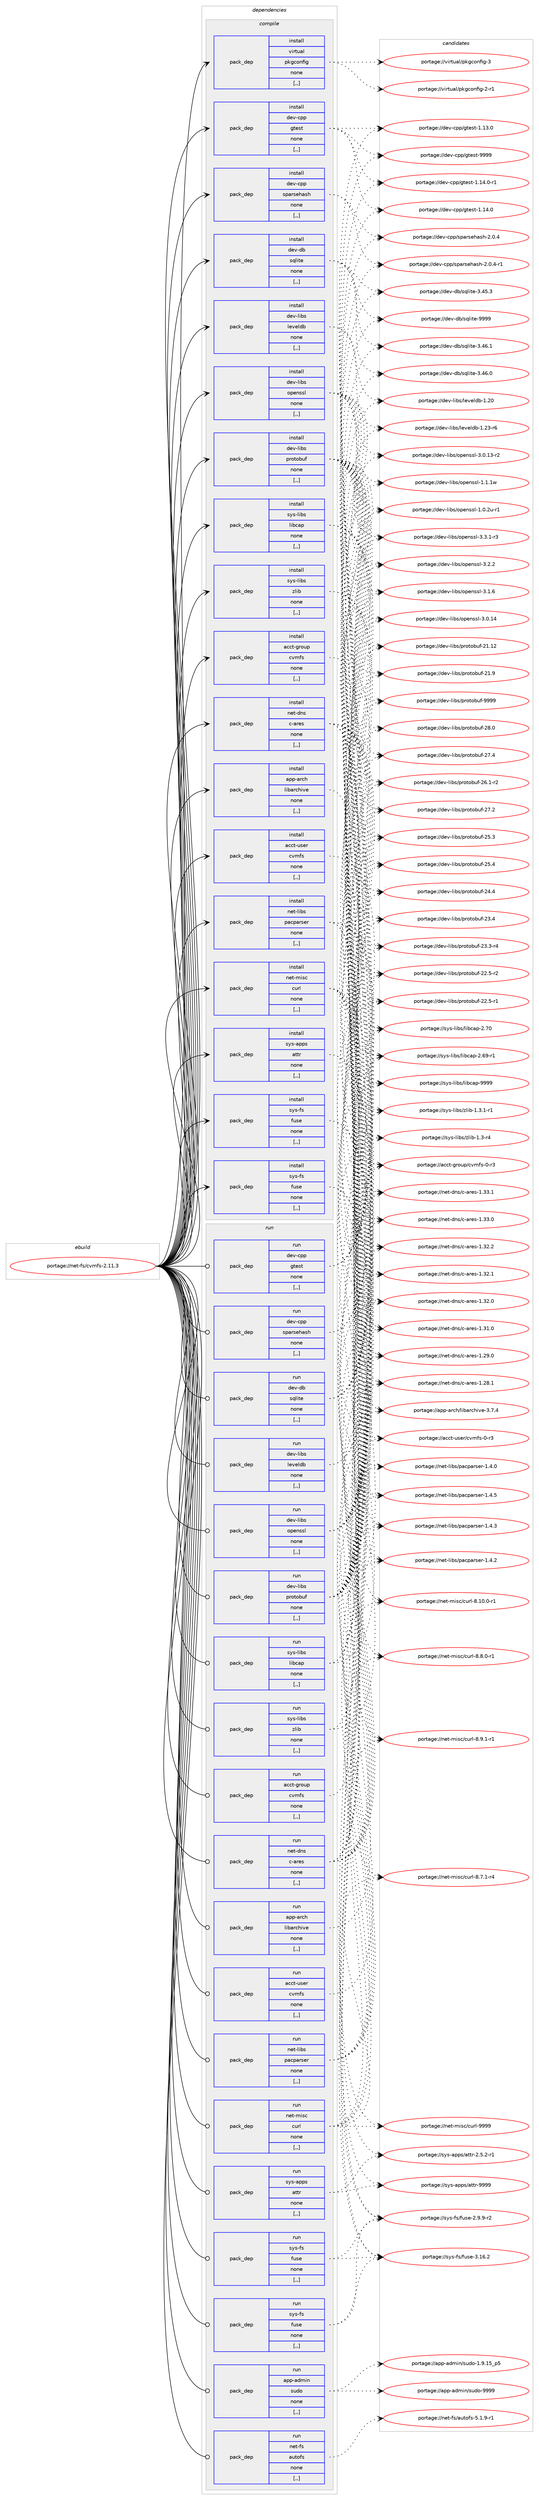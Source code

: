digraph prolog {

# *************
# Graph options
# *************

newrank=true;
concentrate=true;
compound=true;
graph [rankdir=LR,fontname=Helvetica,fontsize=10,ranksep=1.5];#, ranksep=2.5, nodesep=0.2];
edge  [arrowhead=vee];
node  [fontname=Helvetica,fontsize=10];

# **********
# The ebuild
# **********

subgraph cluster_leftcol {
color=gray;
label=<<i>ebuild</i>>;
id [label="portage://net-fs/cvmfs-2.11.3", color=red, width=4, href="../net-fs/cvmfs-2.11.3.svg"];
}

# ****************
# The dependencies
# ****************

subgraph cluster_midcol {
color=gray;
label=<<i>dependencies</i>>;
subgraph cluster_compile {
fillcolor="#eeeeee";
style=filled;
label=<<i>compile</i>>;
subgraph pack628643 {
dependency859695 [label=<<TABLE BORDER="0" CELLBORDER="1" CELLSPACING="0" CELLPADDING="4" WIDTH="220"><TR><TD ROWSPAN="6" CELLPADDING="30">pack_dep</TD></TR><TR><TD WIDTH="110">install</TD></TR><TR><TD>acct-group</TD></TR><TR><TD>cvmfs</TD></TR><TR><TD>none</TD></TR><TR><TD>[,,]</TD></TR></TABLE>>, shape=none, color=blue];
}
id:e -> dependency859695:w [weight=20,style="solid",arrowhead="vee"];
subgraph pack628644 {
dependency859696 [label=<<TABLE BORDER="0" CELLBORDER="1" CELLSPACING="0" CELLPADDING="4" WIDTH="220"><TR><TD ROWSPAN="6" CELLPADDING="30">pack_dep</TD></TR><TR><TD WIDTH="110">install</TD></TR><TR><TD>acct-user</TD></TR><TR><TD>cvmfs</TD></TR><TR><TD>none</TD></TR><TR><TD>[,,]</TD></TR></TABLE>>, shape=none, color=blue];
}
id:e -> dependency859696:w [weight=20,style="solid",arrowhead="vee"];
subgraph pack628645 {
dependency859697 [label=<<TABLE BORDER="0" CELLBORDER="1" CELLSPACING="0" CELLPADDING="4" WIDTH="220"><TR><TD ROWSPAN="6" CELLPADDING="30">pack_dep</TD></TR><TR><TD WIDTH="110">install</TD></TR><TR><TD>app-arch</TD></TR><TR><TD>libarchive</TD></TR><TR><TD>none</TD></TR><TR><TD>[,,]</TD></TR></TABLE>>, shape=none, color=blue];
}
id:e -> dependency859697:w [weight=20,style="solid",arrowhead="vee"];
subgraph pack628646 {
dependency859698 [label=<<TABLE BORDER="0" CELLBORDER="1" CELLSPACING="0" CELLPADDING="4" WIDTH="220"><TR><TD ROWSPAN="6" CELLPADDING="30">pack_dep</TD></TR><TR><TD WIDTH="110">install</TD></TR><TR><TD>dev-cpp</TD></TR><TR><TD>gtest</TD></TR><TR><TD>none</TD></TR><TR><TD>[,,]</TD></TR></TABLE>>, shape=none, color=blue];
}
id:e -> dependency859698:w [weight=20,style="solid",arrowhead="vee"];
subgraph pack628647 {
dependency859699 [label=<<TABLE BORDER="0" CELLBORDER="1" CELLSPACING="0" CELLPADDING="4" WIDTH="220"><TR><TD ROWSPAN="6" CELLPADDING="30">pack_dep</TD></TR><TR><TD WIDTH="110">install</TD></TR><TR><TD>dev-cpp</TD></TR><TR><TD>sparsehash</TD></TR><TR><TD>none</TD></TR><TR><TD>[,,]</TD></TR></TABLE>>, shape=none, color=blue];
}
id:e -> dependency859699:w [weight=20,style="solid",arrowhead="vee"];
subgraph pack628648 {
dependency859700 [label=<<TABLE BORDER="0" CELLBORDER="1" CELLSPACING="0" CELLPADDING="4" WIDTH="220"><TR><TD ROWSPAN="6" CELLPADDING="30">pack_dep</TD></TR><TR><TD WIDTH="110">install</TD></TR><TR><TD>dev-db</TD></TR><TR><TD>sqlite</TD></TR><TR><TD>none</TD></TR><TR><TD>[,,]</TD></TR></TABLE>>, shape=none, color=blue];
}
id:e -> dependency859700:w [weight=20,style="solid",arrowhead="vee"];
subgraph pack628649 {
dependency859701 [label=<<TABLE BORDER="0" CELLBORDER="1" CELLSPACING="0" CELLPADDING="4" WIDTH="220"><TR><TD ROWSPAN="6" CELLPADDING="30">pack_dep</TD></TR><TR><TD WIDTH="110">install</TD></TR><TR><TD>dev-libs</TD></TR><TR><TD>leveldb</TD></TR><TR><TD>none</TD></TR><TR><TD>[,,]</TD></TR></TABLE>>, shape=none, color=blue];
}
id:e -> dependency859701:w [weight=20,style="solid",arrowhead="vee"];
subgraph pack628650 {
dependency859702 [label=<<TABLE BORDER="0" CELLBORDER="1" CELLSPACING="0" CELLPADDING="4" WIDTH="220"><TR><TD ROWSPAN="6" CELLPADDING="30">pack_dep</TD></TR><TR><TD WIDTH="110">install</TD></TR><TR><TD>dev-libs</TD></TR><TR><TD>openssl</TD></TR><TR><TD>none</TD></TR><TR><TD>[,,]</TD></TR></TABLE>>, shape=none, color=blue];
}
id:e -> dependency859702:w [weight=20,style="solid",arrowhead="vee"];
subgraph pack628651 {
dependency859703 [label=<<TABLE BORDER="0" CELLBORDER="1" CELLSPACING="0" CELLPADDING="4" WIDTH="220"><TR><TD ROWSPAN="6" CELLPADDING="30">pack_dep</TD></TR><TR><TD WIDTH="110">install</TD></TR><TR><TD>dev-libs</TD></TR><TR><TD>protobuf</TD></TR><TR><TD>none</TD></TR><TR><TD>[,,]</TD></TR></TABLE>>, shape=none, color=blue];
}
id:e -> dependency859703:w [weight=20,style="solid",arrowhead="vee"];
subgraph pack628652 {
dependency859704 [label=<<TABLE BORDER="0" CELLBORDER="1" CELLSPACING="0" CELLPADDING="4" WIDTH="220"><TR><TD ROWSPAN="6" CELLPADDING="30">pack_dep</TD></TR><TR><TD WIDTH="110">install</TD></TR><TR><TD>net-dns</TD></TR><TR><TD>c-ares</TD></TR><TR><TD>none</TD></TR><TR><TD>[,,]</TD></TR></TABLE>>, shape=none, color=blue];
}
id:e -> dependency859704:w [weight=20,style="solid",arrowhead="vee"];
subgraph pack628653 {
dependency859705 [label=<<TABLE BORDER="0" CELLBORDER="1" CELLSPACING="0" CELLPADDING="4" WIDTH="220"><TR><TD ROWSPAN="6" CELLPADDING="30">pack_dep</TD></TR><TR><TD WIDTH="110">install</TD></TR><TR><TD>net-libs</TD></TR><TR><TD>pacparser</TD></TR><TR><TD>none</TD></TR><TR><TD>[,,]</TD></TR></TABLE>>, shape=none, color=blue];
}
id:e -> dependency859705:w [weight=20,style="solid",arrowhead="vee"];
subgraph pack628654 {
dependency859706 [label=<<TABLE BORDER="0" CELLBORDER="1" CELLSPACING="0" CELLPADDING="4" WIDTH="220"><TR><TD ROWSPAN="6" CELLPADDING="30">pack_dep</TD></TR><TR><TD WIDTH="110">install</TD></TR><TR><TD>net-misc</TD></TR><TR><TD>curl</TD></TR><TR><TD>none</TD></TR><TR><TD>[,,]</TD></TR></TABLE>>, shape=none, color=blue];
}
id:e -> dependency859706:w [weight=20,style="solid",arrowhead="vee"];
subgraph pack628655 {
dependency859707 [label=<<TABLE BORDER="0" CELLBORDER="1" CELLSPACING="0" CELLPADDING="4" WIDTH="220"><TR><TD ROWSPAN="6" CELLPADDING="30">pack_dep</TD></TR><TR><TD WIDTH="110">install</TD></TR><TR><TD>sys-apps</TD></TR><TR><TD>attr</TD></TR><TR><TD>none</TD></TR><TR><TD>[,,]</TD></TR></TABLE>>, shape=none, color=blue];
}
id:e -> dependency859707:w [weight=20,style="solid",arrowhead="vee"];
subgraph pack628656 {
dependency859708 [label=<<TABLE BORDER="0" CELLBORDER="1" CELLSPACING="0" CELLPADDING="4" WIDTH="220"><TR><TD ROWSPAN="6" CELLPADDING="30">pack_dep</TD></TR><TR><TD WIDTH="110">install</TD></TR><TR><TD>sys-fs</TD></TR><TR><TD>fuse</TD></TR><TR><TD>none</TD></TR><TR><TD>[,,]</TD></TR></TABLE>>, shape=none, color=blue];
}
id:e -> dependency859708:w [weight=20,style="solid",arrowhead="vee"];
subgraph pack628657 {
dependency859709 [label=<<TABLE BORDER="0" CELLBORDER="1" CELLSPACING="0" CELLPADDING="4" WIDTH="220"><TR><TD ROWSPAN="6" CELLPADDING="30">pack_dep</TD></TR><TR><TD WIDTH="110">install</TD></TR><TR><TD>sys-fs</TD></TR><TR><TD>fuse</TD></TR><TR><TD>none</TD></TR><TR><TD>[,,]</TD></TR></TABLE>>, shape=none, color=blue];
}
id:e -> dependency859709:w [weight=20,style="solid",arrowhead="vee"];
subgraph pack628658 {
dependency859710 [label=<<TABLE BORDER="0" CELLBORDER="1" CELLSPACING="0" CELLPADDING="4" WIDTH="220"><TR><TD ROWSPAN="6" CELLPADDING="30">pack_dep</TD></TR><TR><TD WIDTH="110">install</TD></TR><TR><TD>sys-libs</TD></TR><TR><TD>libcap</TD></TR><TR><TD>none</TD></TR><TR><TD>[,,]</TD></TR></TABLE>>, shape=none, color=blue];
}
id:e -> dependency859710:w [weight=20,style="solid",arrowhead="vee"];
subgraph pack628659 {
dependency859711 [label=<<TABLE BORDER="0" CELLBORDER="1" CELLSPACING="0" CELLPADDING="4" WIDTH="220"><TR><TD ROWSPAN="6" CELLPADDING="30">pack_dep</TD></TR><TR><TD WIDTH="110">install</TD></TR><TR><TD>sys-libs</TD></TR><TR><TD>zlib</TD></TR><TR><TD>none</TD></TR><TR><TD>[,,]</TD></TR></TABLE>>, shape=none, color=blue];
}
id:e -> dependency859711:w [weight=20,style="solid",arrowhead="vee"];
subgraph pack628660 {
dependency859712 [label=<<TABLE BORDER="0" CELLBORDER="1" CELLSPACING="0" CELLPADDING="4" WIDTH="220"><TR><TD ROWSPAN="6" CELLPADDING="30">pack_dep</TD></TR><TR><TD WIDTH="110">install</TD></TR><TR><TD>virtual</TD></TR><TR><TD>pkgconfig</TD></TR><TR><TD>none</TD></TR><TR><TD>[,,]</TD></TR></TABLE>>, shape=none, color=blue];
}
id:e -> dependency859712:w [weight=20,style="solid",arrowhead="vee"];
}
subgraph cluster_compileandrun {
fillcolor="#eeeeee";
style=filled;
label=<<i>compile and run</i>>;
}
subgraph cluster_run {
fillcolor="#eeeeee";
style=filled;
label=<<i>run</i>>;
subgraph pack628661 {
dependency859713 [label=<<TABLE BORDER="0" CELLBORDER="1" CELLSPACING="0" CELLPADDING="4" WIDTH="220"><TR><TD ROWSPAN="6" CELLPADDING="30">pack_dep</TD></TR><TR><TD WIDTH="110">run</TD></TR><TR><TD>acct-group</TD></TR><TR><TD>cvmfs</TD></TR><TR><TD>none</TD></TR><TR><TD>[,,]</TD></TR></TABLE>>, shape=none, color=blue];
}
id:e -> dependency859713:w [weight=20,style="solid",arrowhead="odot"];
subgraph pack628662 {
dependency859714 [label=<<TABLE BORDER="0" CELLBORDER="1" CELLSPACING="0" CELLPADDING="4" WIDTH="220"><TR><TD ROWSPAN="6" CELLPADDING="30">pack_dep</TD></TR><TR><TD WIDTH="110">run</TD></TR><TR><TD>acct-user</TD></TR><TR><TD>cvmfs</TD></TR><TR><TD>none</TD></TR><TR><TD>[,,]</TD></TR></TABLE>>, shape=none, color=blue];
}
id:e -> dependency859714:w [weight=20,style="solid",arrowhead="odot"];
subgraph pack628663 {
dependency859715 [label=<<TABLE BORDER="0" CELLBORDER="1" CELLSPACING="0" CELLPADDING="4" WIDTH="220"><TR><TD ROWSPAN="6" CELLPADDING="30">pack_dep</TD></TR><TR><TD WIDTH="110">run</TD></TR><TR><TD>app-admin</TD></TR><TR><TD>sudo</TD></TR><TR><TD>none</TD></TR><TR><TD>[,,]</TD></TR></TABLE>>, shape=none, color=blue];
}
id:e -> dependency859715:w [weight=20,style="solid",arrowhead="odot"];
subgraph pack628664 {
dependency859716 [label=<<TABLE BORDER="0" CELLBORDER="1" CELLSPACING="0" CELLPADDING="4" WIDTH="220"><TR><TD ROWSPAN="6" CELLPADDING="30">pack_dep</TD></TR><TR><TD WIDTH="110">run</TD></TR><TR><TD>app-arch</TD></TR><TR><TD>libarchive</TD></TR><TR><TD>none</TD></TR><TR><TD>[,,]</TD></TR></TABLE>>, shape=none, color=blue];
}
id:e -> dependency859716:w [weight=20,style="solid",arrowhead="odot"];
subgraph pack628665 {
dependency859717 [label=<<TABLE BORDER="0" CELLBORDER="1" CELLSPACING="0" CELLPADDING="4" WIDTH="220"><TR><TD ROWSPAN="6" CELLPADDING="30">pack_dep</TD></TR><TR><TD WIDTH="110">run</TD></TR><TR><TD>dev-cpp</TD></TR><TR><TD>gtest</TD></TR><TR><TD>none</TD></TR><TR><TD>[,,]</TD></TR></TABLE>>, shape=none, color=blue];
}
id:e -> dependency859717:w [weight=20,style="solid",arrowhead="odot"];
subgraph pack628666 {
dependency859718 [label=<<TABLE BORDER="0" CELLBORDER="1" CELLSPACING="0" CELLPADDING="4" WIDTH="220"><TR><TD ROWSPAN="6" CELLPADDING="30">pack_dep</TD></TR><TR><TD WIDTH="110">run</TD></TR><TR><TD>dev-cpp</TD></TR><TR><TD>sparsehash</TD></TR><TR><TD>none</TD></TR><TR><TD>[,,]</TD></TR></TABLE>>, shape=none, color=blue];
}
id:e -> dependency859718:w [weight=20,style="solid",arrowhead="odot"];
subgraph pack628667 {
dependency859719 [label=<<TABLE BORDER="0" CELLBORDER="1" CELLSPACING="0" CELLPADDING="4" WIDTH="220"><TR><TD ROWSPAN="6" CELLPADDING="30">pack_dep</TD></TR><TR><TD WIDTH="110">run</TD></TR><TR><TD>dev-db</TD></TR><TR><TD>sqlite</TD></TR><TR><TD>none</TD></TR><TR><TD>[,,]</TD></TR></TABLE>>, shape=none, color=blue];
}
id:e -> dependency859719:w [weight=20,style="solid",arrowhead="odot"];
subgraph pack628668 {
dependency859720 [label=<<TABLE BORDER="0" CELLBORDER="1" CELLSPACING="0" CELLPADDING="4" WIDTH="220"><TR><TD ROWSPAN="6" CELLPADDING="30">pack_dep</TD></TR><TR><TD WIDTH="110">run</TD></TR><TR><TD>dev-libs</TD></TR><TR><TD>leveldb</TD></TR><TR><TD>none</TD></TR><TR><TD>[,,]</TD></TR></TABLE>>, shape=none, color=blue];
}
id:e -> dependency859720:w [weight=20,style="solid",arrowhead="odot"];
subgraph pack628669 {
dependency859721 [label=<<TABLE BORDER="0" CELLBORDER="1" CELLSPACING="0" CELLPADDING="4" WIDTH="220"><TR><TD ROWSPAN="6" CELLPADDING="30">pack_dep</TD></TR><TR><TD WIDTH="110">run</TD></TR><TR><TD>dev-libs</TD></TR><TR><TD>openssl</TD></TR><TR><TD>none</TD></TR><TR><TD>[,,]</TD></TR></TABLE>>, shape=none, color=blue];
}
id:e -> dependency859721:w [weight=20,style="solid",arrowhead="odot"];
subgraph pack628670 {
dependency859722 [label=<<TABLE BORDER="0" CELLBORDER="1" CELLSPACING="0" CELLPADDING="4" WIDTH="220"><TR><TD ROWSPAN="6" CELLPADDING="30">pack_dep</TD></TR><TR><TD WIDTH="110">run</TD></TR><TR><TD>dev-libs</TD></TR><TR><TD>protobuf</TD></TR><TR><TD>none</TD></TR><TR><TD>[,,]</TD></TR></TABLE>>, shape=none, color=blue];
}
id:e -> dependency859722:w [weight=20,style="solid",arrowhead="odot"];
subgraph pack628671 {
dependency859723 [label=<<TABLE BORDER="0" CELLBORDER="1" CELLSPACING="0" CELLPADDING="4" WIDTH="220"><TR><TD ROWSPAN="6" CELLPADDING="30">pack_dep</TD></TR><TR><TD WIDTH="110">run</TD></TR><TR><TD>net-dns</TD></TR><TR><TD>c-ares</TD></TR><TR><TD>none</TD></TR><TR><TD>[,,]</TD></TR></TABLE>>, shape=none, color=blue];
}
id:e -> dependency859723:w [weight=20,style="solid",arrowhead="odot"];
subgraph pack628672 {
dependency859724 [label=<<TABLE BORDER="0" CELLBORDER="1" CELLSPACING="0" CELLPADDING="4" WIDTH="220"><TR><TD ROWSPAN="6" CELLPADDING="30">pack_dep</TD></TR><TR><TD WIDTH="110">run</TD></TR><TR><TD>net-fs</TD></TR><TR><TD>autofs</TD></TR><TR><TD>none</TD></TR><TR><TD>[,,]</TD></TR></TABLE>>, shape=none, color=blue];
}
id:e -> dependency859724:w [weight=20,style="solid",arrowhead="odot"];
subgraph pack628673 {
dependency859725 [label=<<TABLE BORDER="0" CELLBORDER="1" CELLSPACING="0" CELLPADDING="4" WIDTH="220"><TR><TD ROWSPAN="6" CELLPADDING="30">pack_dep</TD></TR><TR><TD WIDTH="110">run</TD></TR><TR><TD>net-libs</TD></TR><TR><TD>pacparser</TD></TR><TR><TD>none</TD></TR><TR><TD>[,,]</TD></TR></TABLE>>, shape=none, color=blue];
}
id:e -> dependency859725:w [weight=20,style="solid",arrowhead="odot"];
subgraph pack628674 {
dependency859726 [label=<<TABLE BORDER="0" CELLBORDER="1" CELLSPACING="0" CELLPADDING="4" WIDTH="220"><TR><TD ROWSPAN="6" CELLPADDING="30">pack_dep</TD></TR><TR><TD WIDTH="110">run</TD></TR><TR><TD>net-misc</TD></TR><TR><TD>curl</TD></TR><TR><TD>none</TD></TR><TR><TD>[,,]</TD></TR></TABLE>>, shape=none, color=blue];
}
id:e -> dependency859726:w [weight=20,style="solid",arrowhead="odot"];
subgraph pack628675 {
dependency859727 [label=<<TABLE BORDER="0" CELLBORDER="1" CELLSPACING="0" CELLPADDING="4" WIDTH="220"><TR><TD ROWSPAN="6" CELLPADDING="30">pack_dep</TD></TR><TR><TD WIDTH="110">run</TD></TR><TR><TD>sys-apps</TD></TR><TR><TD>attr</TD></TR><TR><TD>none</TD></TR><TR><TD>[,,]</TD></TR></TABLE>>, shape=none, color=blue];
}
id:e -> dependency859727:w [weight=20,style="solid",arrowhead="odot"];
subgraph pack628676 {
dependency859728 [label=<<TABLE BORDER="0" CELLBORDER="1" CELLSPACING="0" CELLPADDING="4" WIDTH="220"><TR><TD ROWSPAN="6" CELLPADDING="30">pack_dep</TD></TR><TR><TD WIDTH="110">run</TD></TR><TR><TD>sys-fs</TD></TR><TR><TD>fuse</TD></TR><TR><TD>none</TD></TR><TR><TD>[,,]</TD></TR></TABLE>>, shape=none, color=blue];
}
id:e -> dependency859728:w [weight=20,style="solid",arrowhead="odot"];
subgraph pack628677 {
dependency859729 [label=<<TABLE BORDER="0" CELLBORDER="1" CELLSPACING="0" CELLPADDING="4" WIDTH="220"><TR><TD ROWSPAN="6" CELLPADDING="30">pack_dep</TD></TR><TR><TD WIDTH="110">run</TD></TR><TR><TD>sys-fs</TD></TR><TR><TD>fuse</TD></TR><TR><TD>none</TD></TR><TR><TD>[,,]</TD></TR></TABLE>>, shape=none, color=blue];
}
id:e -> dependency859729:w [weight=20,style="solid",arrowhead="odot"];
subgraph pack628678 {
dependency859730 [label=<<TABLE BORDER="0" CELLBORDER="1" CELLSPACING="0" CELLPADDING="4" WIDTH="220"><TR><TD ROWSPAN="6" CELLPADDING="30">pack_dep</TD></TR><TR><TD WIDTH="110">run</TD></TR><TR><TD>sys-libs</TD></TR><TR><TD>libcap</TD></TR><TR><TD>none</TD></TR><TR><TD>[,,]</TD></TR></TABLE>>, shape=none, color=blue];
}
id:e -> dependency859730:w [weight=20,style="solid",arrowhead="odot"];
subgraph pack628679 {
dependency859731 [label=<<TABLE BORDER="0" CELLBORDER="1" CELLSPACING="0" CELLPADDING="4" WIDTH="220"><TR><TD ROWSPAN="6" CELLPADDING="30">pack_dep</TD></TR><TR><TD WIDTH="110">run</TD></TR><TR><TD>sys-libs</TD></TR><TR><TD>zlib</TD></TR><TR><TD>none</TD></TR><TR><TD>[,,]</TD></TR></TABLE>>, shape=none, color=blue];
}
id:e -> dependency859731:w [weight=20,style="solid",arrowhead="odot"];
}
}

# **************
# The candidates
# **************

subgraph cluster_choices {
rank=same;
color=gray;
label=<<i>candidates</i>>;

subgraph choice628643 {
color=black;
nodesep=1;
choice97999911645103114111117112479911810910211545484511451 [label="portage://acct-group/cvmfs-0-r3", color=red, width=4,href="../acct-group/cvmfs-0-r3.svg"];
dependency859695:e -> choice97999911645103114111117112479911810910211545484511451:w [style=dotted,weight="100"];
}
subgraph choice628644 {
color=black;
nodesep=1;
choice97999911645117115101114479911810910211545484511451 [label="portage://acct-user/cvmfs-0-r3", color=red, width=4,href="../acct-user/cvmfs-0-r3.svg"];
dependency859696:e -> choice97999911645117115101114479911810910211545484511451:w [style=dotted,weight="100"];
}
subgraph choice628645 {
color=black;
nodesep=1;
choice9711211245971149910447108105989711499104105118101455146554652 [label="portage://app-arch/libarchive-3.7.4", color=red, width=4,href="../app-arch/libarchive-3.7.4.svg"];
dependency859697:e -> choice9711211245971149910447108105989711499104105118101455146554652:w [style=dotted,weight="100"];
}
subgraph choice628646 {
color=black;
nodesep=1;
choice1001011184599112112471031161011151164557575757 [label="portage://dev-cpp/gtest-9999", color=red, width=4,href="../dev-cpp/gtest-9999.svg"];
choice100101118459911211247103116101115116454946495246484511449 [label="portage://dev-cpp/gtest-1.14.0-r1", color=red, width=4,href="../dev-cpp/gtest-1.14.0-r1.svg"];
choice10010111845991121124710311610111511645494649524648 [label="portage://dev-cpp/gtest-1.14.0", color=red, width=4,href="../dev-cpp/gtest-1.14.0.svg"];
choice10010111845991121124710311610111511645494649514648 [label="portage://dev-cpp/gtest-1.13.0", color=red, width=4,href="../dev-cpp/gtest-1.13.0.svg"];
dependency859698:e -> choice1001011184599112112471031161011151164557575757:w [style=dotted,weight="100"];
dependency859698:e -> choice100101118459911211247103116101115116454946495246484511449:w [style=dotted,weight="100"];
dependency859698:e -> choice10010111845991121124710311610111511645494649524648:w [style=dotted,weight="100"];
dependency859698:e -> choice10010111845991121124710311610111511645494649514648:w [style=dotted,weight="100"];
}
subgraph choice628647 {
color=black;
nodesep=1;
choice10010111845991121124711511297114115101104971151044550464846524511449 [label="portage://dev-cpp/sparsehash-2.0.4-r1", color=red, width=4,href="../dev-cpp/sparsehash-2.0.4-r1.svg"];
choice1001011184599112112471151129711411510110497115104455046484652 [label="portage://dev-cpp/sparsehash-2.0.4", color=red, width=4,href="../dev-cpp/sparsehash-2.0.4.svg"];
dependency859699:e -> choice10010111845991121124711511297114115101104971151044550464846524511449:w [style=dotted,weight="100"];
dependency859699:e -> choice1001011184599112112471151129711411510110497115104455046484652:w [style=dotted,weight="100"];
}
subgraph choice628648 {
color=black;
nodesep=1;
choice1001011184510098471151131081051161014557575757 [label="portage://dev-db/sqlite-9999", color=red, width=4,href="../dev-db/sqlite-9999.svg"];
choice10010111845100984711511310810511610145514652544649 [label="portage://dev-db/sqlite-3.46.1", color=red, width=4,href="../dev-db/sqlite-3.46.1.svg"];
choice10010111845100984711511310810511610145514652544648 [label="portage://dev-db/sqlite-3.46.0", color=red, width=4,href="../dev-db/sqlite-3.46.0.svg"];
choice10010111845100984711511310810511610145514652534651 [label="portage://dev-db/sqlite-3.45.3", color=red, width=4,href="../dev-db/sqlite-3.45.3.svg"];
dependency859700:e -> choice1001011184510098471151131081051161014557575757:w [style=dotted,weight="100"];
dependency859700:e -> choice10010111845100984711511310810511610145514652544649:w [style=dotted,weight="100"];
dependency859700:e -> choice10010111845100984711511310810511610145514652544648:w [style=dotted,weight="100"];
dependency859700:e -> choice10010111845100984711511310810511610145514652534651:w [style=dotted,weight="100"];
}
subgraph choice628649 {
color=black;
nodesep=1;
choice1001011184510810598115471081011181011081009845494650514511454 [label="portage://dev-libs/leveldb-1.23-r6", color=red, width=4,href="../dev-libs/leveldb-1.23-r6.svg"];
choice100101118451081059811547108101118101108100984549465048 [label="portage://dev-libs/leveldb-1.20", color=red, width=4,href="../dev-libs/leveldb-1.20.svg"];
dependency859701:e -> choice1001011184510810598115471081011181011081009845494650514511454:w [style=dotted,weight="100"];
dependency859701:e -> choice100101118451081059811547108101118101108100984549465048:w [style=dotted,weight="100"];
}
subgraph choice628650 {
color=black;
nodesep=1;
choice1001011184510810598115471111121011101151151084551465146494511451 [label="portage://dev-libs/openssl-3.3.1-r3", color=red, width=4,href="../dev-libs/openssl-3.3.1-r3.svg"];
choice100101118451081059811547111112101110115115108455146504650 [label="portage://dev-libs/openssl-3.2.2", color=red, width=4,href="../dev-libs/openssl-3.2.2.svg"];
choice100101118451081059811547111112101110115115108455146494654 [label="portage://dev-libs/openssl-3.1.6", color=red, width=4,href="../dev-libs/openssl-3.1.6.svg"];
choice10010111845108105981154711111210111011511510845514648464952 [label="portage://dev-libs/openssl-3.0.14", color=red, width=4,href="../dev-libs/openssl-3.0.14.svg"];
choice100101118451081059811547111112101110115115108455146484649514511450 [label="portage://dev-libs/openssl-3.0.13-r2", color=red, width=4,href="../dev-libs/openssl-3.0.13-r2.svg"];
choice100101118451081059811547111112101110115115108454946494649119 [label="portage://dev-libs/openssl-1.1.1w", color=red, width=4,href="../dev-libs/openssl-1.1.1w.svg"];
choice1001011184510810598115471111121011101151151084549464846501174511449 [label="portage://dev-libs/openssl-1.0.2u-r1", color=red, width=4,href="../dev-libs/openssl-1.0.2u-r1.svg"];
dependency859702:e -> choice1001011184510810598115471111121011101151151084551465146494511451:w [style=dotted,weight="100"];
dependency859702:e -> choice100101118451081059811547111112101110115115108455146504650:w [style=dotted,weight="100"];
dependency859702:e -> choice100101118451081059811547111112101110115115108455146494654:w [style=dotted,weight="100"];
dependency859702:e -> choice10010111845108105981154711111210111011511510845514648464952:w [style=dotted,weight="100"];
dependency859702:e -> choice100101118451081059811547111112101110115115108455146484649514511450:w [style=dotted,weight="100"];
dependency859702:e -> choice100101118451081059811547111112101110115115108454946494649119:w [style=dotted,weight="100"];
dependency859702:e -> choice1001011184510810598115471111121011101151151084549464846501174511449:w [style=dotted,weight="100"];
}
subgraph choice628651 {
color=black;
nodesep=1;
choice100101118451081059811547112114111116111981171024557575757 [label="portage://dev-libs/protobuf-9999", color=red, width=4,href="../dev-libs/protobuf-9999.svg"];
choice100101118451081059811547112114111116111981171024550564648 [label="portage://dev-libs/protobuf-28.0", color=red, width=4,href="../dev-libs/protobuf-28.0.svg"];
choice100101118451081059811547112114111116111981171024550554652 [label="portage://dev-libs/protobuf-27.4", color=red, width=4,href="../dev-libs/protobuf-27.4.svg"];
choice100101118451081059811547112114111116111981171024550554650 [label="portage://dev-libs/protobuf-27.2", color=red, width=4,href="../dev-libs/protobuf-27.2.svg"];
choice1001011184510810598115471121141111161119811710245505446494511450 [label="portage://dev-libs/protobuf-26.1-r2", color=red, width=4,href="../dev-libs/protobuf-26.1-r2.svg"];
choice100101118451081059811547112114111116111981171024550534652 [label="portage://dev-libs/protobuf-25.4", color=red, width=4,href="../dev-libs/protobuf-25.4.svg"];
choice100101118451081059811547112114111116111981171024550534651 [label="portage://dev-libs/protobuf-25.3", color=red, width=4,href="../dev-libs/protobuf-25.3.svg"];
choice100101118451081059811547112114111116111981171024550524652 [label="portage://dev-libs/protobuf-24.4", color=red, width=4,href="../dev-libs/protobuf-24.4.svg"];
choice100101118451081059811547112114111116111981171024550514652 [label="portage://dev-libs/protobuf-23.4", color=red, width=4,href="../dev-libs/protobuf-23.4.svg"];
choice1001011184510810598115471121141111161119811710245505146514511452 [label="portage://dev-libs/protobuf-23.3-r4", color=red, width=4,href="../dev-libs/protobuf-23.3-r4.svg"];
choice1001011184510810598115471121141111161119811710245505046534511450 [label="portage://dev-libs/protobuf-22.5-r2", color=red, width=4,href="../dev-libs/protobuf-22.5-r2.svg"];
choice1001011184510810598115471121141111161119811710245505046534511449 [label="portage://dev-libs/protobuf-22.5-r1", color=red, width=4,href="../dev-libs/protobuf-22.5-r1.svg"];
choice10010111845108105981154711211411111611198117102455049464950 [label="portage://dev-libs/protobuf-21.12", color=red, width=4,href="../dev-libs/protobuf-21.12.svg"];
choice100101118451081059811547112114111116111981171024550494657 [label="portage://dev-libs/protobuf-21.9", color=red, width=4,href="../dev-libs/protobuf-21.9.svg"];
dependency859703:e -> choice100101118451081059811547112114111116111981171024557575757:w [style=dotted,weight="100"];
dependency859703:e -> choice100101118451081059811547112114111116111981171024550564648:w [style=dotted,weight="100"];
dependency859703:e -> choice100101118451081059811547112114111116111981171024550554652:w [style=dotted,weight="100"];
dependency859703:e -> choice100101118451081059811547112114111116111981171024550554650:w [style=dotted,weight="100"];
dependency859703:e -> choice1001011184510810598115471121141111161119811710245505446494511450:w [style=dotted,weight="100"];
dependency859703:e -> choice100101118451081059811547112114111116111981171024550534652:w [style=dotted,weight="100"];
dependency859703:e -> choice100101118451081059811547112114111116111981171024550534651:w [style=dotted,weight="100"];
dependency859703:e -> choice100101118451081059811547112114111116111981171024550524652:w [style=dotted,weight="100"];
dependency859703:e -> choice100101118451081059811547112114111116111981171024550514652:w [style=dotted,weight="100"];
dependency859703:e -> choice1001011184510810598115471121141111161119811710245505146514511452:w [style=dotted,weight="100"];
dependency859703:e -> choice1001011184510810598115471121141111161119811710245505046534511450:w [style=dotted,weight="100"];
dependency859703:e -> choice1001011184510810598115471121141111161119811710245505046534511449:w [style=dotted,weight="100"];
dependency859703:e -> choice10010111845108105981154711211411111611198117102455049464950:w [style=dotted,weight="100"];
dependency859703:e -> choice100101118451081059811547112114111116111981171024550494657:w [style=dotted,weight="100"];
}
subgraph choice628652 {
color=black;
nodesep=1;
choice110101116451001101154799459711410111545494651514649 [label="portage://net-dns/c-ares-1.33.1", color=red, width=4,href="../net-dns/c-ares-1.33.1.svg"];
choice110101116451001101154799459711410111545494651514648 [label="portage://net-dns/c-ares-1.33.0", color=red, width=4,href="../net-dns/c-ares-1.33.0.svg"];
choice110101116451001101154799459711410111545494651504650 [label="portage://net-dns/c-ares-1.32.2", color=red, width=4,href="../net-dns/c-ares-1.32.2.svg"];
choice110101116451001101154799459711410111545494651504649 [label="portage://net-dns/c-ares-1.32.1", color=red, width=4,href="../net-dns/c-ares-1.32.1.svg"];
choice110101116451001101154799459711410111545494651504648 [label="portage://net-dns/c-ares-1.32.0", color=red, width=4,href="../net-dns/c-ares-1.32.0.svg"];
choice110101116451001101154799459711410111545494651494648 [label="portage://net-dns/c-ares-1.31.0", color=red, width=4,href="../net-dns/c-ares-1.31.0.svg"];
choice110101116451001101154799459711410111545494650574648 [label="portage://net-dns/c-ares-1.29.0", color=red, width=4,href="../net-dns/c-ares-1.29.0.svg"];
choice110101116451001101154799459711410111545494650564649 [label="portage://net-dns/c-ares-1.28.1", color=red, width=4,href="../net-dns/c-ares-1.28.1.svg"];
dependency859704:e -> choice110101116451001101154799459711410111545494651514649:w [style=dotted,weight="100"];
dependency859704:e -> choice110101116451001101154799459711410111545494651514648:w [style=dotted,weight="100"];
dependency859704:e -> choice110101116451001101154799459711410111545494651504650:w [style=dotted,weight="100"];
dependency859704:e -> choice110101116451001101154799459711410111545494651504649:w [style=dotted,weight="100"];
dependency859704:e -> choice110101116451001101154799459711410111545494651504648:w [style=dotted,weight="100"];
dependency859704:e -> choice110101116451001101154799459711410111545494651494648:w [style=dotted,weight="100"];
dependency859704:e -> choice110101116451001101154799459711410111545494650574648:w [style=dotted,weight="100"];
dependency859704:e -> choice110101116451001101154799459711410111545494650564649:w [style=dotted,weight="100"];
}
subgraph choice628653 {
color=black;
nodesep=1;
choice110101116451081059811547112979911297114115101114454946524653 [label="portage://net-libs/pacparser-1.4.5", color=red, width=4,href="../net-libs/pacparser-1.4.5.svg"];
choice110101116451081059811547112979911297114115101114454946524651 [label="portage://net-libs/pacparser-1.4.3", color=red, width=4,href="../net-libs/pacparser-1.4.3.svg"];
choice110101116451081059811547112979911297114115101114454946524650 [label="portage://net-libs/pacparser-1.4.2", color=red, width=4,href="../net-libs/pacparser-1.4.2.svg"];
choice110101116451081059811547112979911297114115101114454946524648 [label="portage://net-libs/pacparser-1.4.0", color=red, width=4,href="../net-libs/pacparser-1.4.0.svg"];
dependency859705:e -> choice110101116451081059811547112979911297114115101114454946524653:w [style=dotted,weight="100"];
dependency859705:e -> choice110101116451081059811547112979911297114115101114454946524651:w [style=dotted,weight="100"];
dependency859705:e -> choice110101116451081059811547112979911297114115101114454946524650:w [style=dotted,weight="100"];
dependency859705:e -> choice110101116451081059811547112979911297114115101114454946524648:w [style=dotted,weight="100"];
}
subgraph choice628654 {
color=black;
nodesep=1;
choice110101116451091051159947991171141084557575757 [label="portage://net-misc/curl-9999", color=red, width=4,href="../net-misc/curl-9999.svg"];
choice11010111645109105115994799117114108455646494846484511449 [label="portage://net-misc/curl-8.10.0-r1", color=red, width=4,href="../net-misc/curl-8.10.0-r1.svg"];
choice110101116451091051159947991171141084556465746494511449 [label="portage://net-misc/curl-8.9.1-r1", color=red, width=4,href="../net-misc/curl-8.9.1-r1.svg"];
choice110101116451091051159947991171141084556465646484511449 [label="portage://net-misc/curl-8.8.0-r1", color=red, width=4,href="../net-misc/curl-8.8.0-r1.svg"];
choice110101116451091051159947991171141084556465546494511452 [label="portage://net-misc/curl-8.7.1-r4", color=red, width=4,href="../net-misc/curl-8.7.1-r4.svg"];
dependency859706:e -> choice110101116451091051159947991171141084557575757:w [style=dotted,weight="100"];
dependency859706:e -> choice11010111645109105115994799117114108455646494846484511449:w [style=dotted,weight="100"];
dependency859706:e -> choice110101116451091051159947991171141084556465746494511449:w [style=dotted,weight="100"];
dependency859706:e -> choice110101116451091051159947991171141084556465646484511449:w [style=dotted,weight="100"];
dependency859706:e -> choice110101116451091051159947991171141084556465546494511452:w [style=dotted,weight="100"];
}
subgraph choice628655 {
color=black;
nodesep=1;
choice115121115459711211211547971161161144557575757 [label="portage://sys-apps/attr-9999", color=red, width=4,href="../sys-apps/attr-9999.svg"];
choice115121115459711211211547971161161144550465346504511449 [label="portage://sys-apps/attr-2.5.2-r1", color=red, width=4,href="../sys-apps/attr-2.5.2-r1.svg"];
dependency859707:e -> choice115121115459711211211547971161161144557575757:w [style=dotted,weight="100"];
dependency859707:e -> choice115121115459711211211547971161161144550465346504511449:w [style=dotted,weight="100"];
}
subgraph choice628656 {
color=black;
nodesep=1;
choice115121115451021154710211711510145514649544650 [label="portage://sys-fs/fuse-3.16.2", color=red, width=4,href="../sys-fs/fuse-3.16.2.svg"];
choice11512111545102115471021171151014550465746574511450 [label="portage://sys-fs/fuse-2.9.9-r2", color=red, width=4,href="../sys-fs/fuse-2.9.9-r2.svg"];
dependency859708:e -> choice115121115451021154710211711510145514649544650:w [style=dotted,weight="100"];
dependency859708:e -> choice11512111545102115471021171151014550465746574511450:w [style=dotted,weight="100"];
}
subgraph choice628657 {
color=black;
nodesep=1;
choice115121115451021154710211711510145514649544650 [label="portage://sys-fs/fuse-3.16.2", color=red, width=4,href="../sys-fs/fuse-3.16.2.svg"];
choice11512111545102115471021171151014550465746574511450 [label="portage://sys-fs/fuse-2.9.9-r2", color=red, width=4,href="../sys-fs/fuse-2.9.9-r2.svg"];
dependency859709:e -> choice115121115451021154710211711510145514649544650:w [style=dotted,weight="100"];
dependency859709:e -> choice11512111545102115471021171151014550465746574511450:w [style=dotted,weight="100"];
}
subgraph choice628658 {
color=black;
nodesep=1;
choice1151211154510810598115471081059899971124557575757 [label="portage://sys-libs/libcap-9999", color=red, width=4,href="../sys-libs/libcap-9999.svg"];
choice1151211154510810598115471081059899971124550465548 [label="portage://sys-libs/libcap-2.70", color=red, width=4,href="../sys-libs/libcap-2.70.svg"];
choice11512111545108105981154710810598999711245504654574511449 [label="portage://sys-libs/libcap-2.69-r1", color=red, width=4,href="../sys-libs/libcap-2.69-r1.svg"];
dependency859710:e -> choice1151211154510810598115471081059899971124557575757:w [style=dotted,weight="100"];
dependency859710:e -> choice1151211154510810598115471081059899971124550465548:w [style=dotted,weight="100"];
dependency859710:e -> choice11512111545108105981154710810598999711245504654574511449:w [style=dotted,weight="100"];
}
subgraph choice628659 {
color=black;
nodesep=1;
choice115121115451081059811547122108105984549465146494511449 [label="portage://sys-libs/zlib-1.3.1-r1", color=red, width=4,href="../sys-libs/zlib-1.3.1-r1.svg"];
choice11512111545108105981154712210810598454946514511452 [label="portage://sys-libs/zlib-1.3-r4", color=red, width=4,href="../sys-libs/zlib-1.3-r4.svg"];
dependency859711:e -> choice115121115451081059811547122108105984549465146494511449:w [style=dotted,weight="100"];
dependency859711:e -> choice11512111545108105981154712210810598454946514511452:w [style=dotted,weight="100"];
}
subgraph choice628660 {
color=black;
nodesep=1;
choice1181051141161179710847112107103991111101021051034551 [label="portage://virtual/pkgconfig-3", color=red, width=4,href="../virtual/pkgconfig-3.svg"];
choice11810511411611797108471121071039911111010210510345504511449 [label="portage://virtual/pkgconfig-2-r1", color=red, width=4,href="../virtual/pkgconfig-2-r1.svg"];
dependency859712:e -> choice1181051141161179710847112107103991111101021051034551:w [style=dotted,weight="100"];
dependency859712:e -> choice11810511411611797108471121071039911111010210510345504511449:w [style=dotted,weight="100"];
}
subgraph choice628661 {
color=black;
nodesep=1;
choice97999911645103114111117112479911810910211545484511451 [label="portage://acct-group/cvmfs-0-r3", color=red, width=4,href="../acct-group/cvmfs-0-r3.svg"];
dependency859713:e -> choice97999911645103114111117112479911810910211545484511451:w [style=dotted,weight="100"];
}
subgraph choice628662 {
color=black;
nodesep=1;
choice97999911645117115101114479911810910211545484511451 [label="portage://acct-user/cvmfs-0-r3", color=red, width=4,href="../acct-user/cvmfs-0-r3.svg"];
dependency859714:e -> choice97999911645117115101114479911810910211545484511451:w [style=dotted,weight="100"];
}
subgraph choice628663 {
color=black;
nodesep=1;
choice971121124597100109105110471151171001114557575757 [label="portage://app-admin/sudo-9999", color=red, width=4,href="../app-admin/sudo-9999.svg"];
choice97112112459710010910511047115117100111454946574649539511253 [label="portage://app-admin/sudo-1.9.15_p5", color=red, width=4,href="../app-admin/sudo-1.9.15_p5.svg"];
dependency859715:e -> choice971121124597100109105110471151171001114557575757:w [style=dotted,weight="100"];
dependency859715:e -> choice97112112459710010910511047115117100111454946574649539511253:w [style=dotted,weight="100"];
}
subgraph choice628664 {
color=black;
nodesep=1;
choice9711211245971149910447108105989711499104105118101455146554652 [label="portage://app-arch/libarchive-3.7.4", color=red, width=4,href="../app-arch/libarchive-3.7.4.svg"];
dependency859716:e -> choice9711211245971149910447108105989711499104105118101455146554652:w [style=dotted,weight="100"];
}
subgraph choice628665 {
color=black;
nodesep=1;
choice1001011184599112112471031161011151164557575757 [label="portage://dev-cpp/gtest-9999", color=red, width=4,href="../dev-cpp/gtest-9999.svg"];
choice100101118459911211247103116101115116454946495246484511449 [label="portage://dev-cpp/gtest-1.14.0-r1", color=red, width=4,href="../dev-cpp/gtest-1.14.0-r1.svg"];
choice10010111845991121124710311610111511645494649524648 [label="portage://dev-cpp/gtest-1.14.0", color=red, width=4,href="../dev-cpp/gtest-1.14.0.svg"];
choice10010111845991121124710311610111511645494649514648 [label="portage://dev-cpp/gtest-1.13.0", color=red, width=4,href="../dev-cpp/gtest-1.13.0.svg"];
dependency859717:e -> choice1001011184599112112471031161011151164557575757:w [style=dotted,weight="100"];
dependency859717:e -> choice100101118459911211247103116101115116454946495246484511449:w [style=dotted,weight="100"];
dependency859717:e -> choice10010111845991121124710311610111511645494649524648:w [style=dotted,weight="100"];
dependency859717:e -> choice10010111845991121124710311610111511645494649514648:w [style=dotted,weight="100"];
}
subgraph choice628666 {
color=black;
nodesep=1;
choice10010111845991121124711511297114115101104971151044550464846524511449 [label="portage://dev-cpp/sparsehash-2.0.4-r1", color=red, width=4,href="../dev-cpp/sparsehash-2.0.4-r1.svg"];
choice1001011184599112112471151129711411510110497115104455046484652 [label="portage://dev-cpp/sparsehash-2.0.4", color=red, width=4,href="../dev-cpp/sparsehash-2.0.4.svg"];
dependency859718:e -> choice10010111845991121124711511297114115101104971151044550464846524511449:w [style=dotted,weight="100"];
dependency859718:e -> choice1001011184599112112471151129711411510110497115104455046484652:w [style=dotted,weight="100"];
}
subgraph choice628667 {
color=black;
nodesep=1;
choice1001011184510098471151131081051161014557575757 [label="portage://dev-db/sqlite-9999", color=red, width=4,href="../dev-db/sqlite-9999.svg"];
choice10010111845100984711511310810511610145514652544649 [label="portage://dev-db/sqlite-3.46.1", color=red, width=4,href="../dev-db/sqlite-3.46.1.svg"];
choice10010111845100984711511310810511610145514652544648 [label="portage://dev-db/sqlite-3.46.0", color=red, width=4,href="../dev-db/sqlite-3.46.0.svg"];
choice10010111845100984711511310810511610145514652534651 [label="portage://dev-db/sqlite-3.45.3", color=red, width=4,href="../dev-db/sqlite-3.45.3.svg"];
dependency859719:e -> choice1001011184510098471151131081051161014557575757:w [style=dotted,weight="100"];
dependency859719:e -> choice10010111845100984711511310810511610145514652544649:w [style=dotted,weight="100"];
dependency859719:e -> choice10010111845100984711511310810511610145514652544648:w [style=dotted,weight="100"];
dependency859719:e -> choice10010111845100984711511310810511610145514652534651:w [style=dotted,weight="100"];
}
subgraph choice628668 {
color=black;
nodesep=1;
choice1001011184510810598115471081011181011081009845494650514511454 [label="portage://dev-libs/leveldb-1.23-r6", color=red, width=4,href="../dev-libs/leveldb-1.23-r6.svg"];
choice100101118451081059811547108101118101108100984549465048 [label="portage://dev-libs/leveldb-1.20", color=red, width=4,href="../dev-libs/leveldb-1.20.svg"];
dependency859720:e -> choice1001011184510810598115471081011181011081009845494650514511454:w [style=dotted,weight="100"];
dependency859720:e -> choice100101118451081059811547108101118101108100984549465048:w [style=dotted,weight="100"];
}
subgraph choice628669 {
color=black;
nodesep=1;
choice1001011184510810598115471111121011101151151084551465146494511451 [label="portage://dev-libs/openssl-3.3.1-r3", color=red, width=4,href="../dev-libs/openssl-3.3.1-r3.svg"];
choice100101118451081059811547111112101110115115108455146504650 [label="portage://dev-libs/openssl-3.2.2", color=red, width=4,href="../dev-libs/openssl-3.2.2.svg"];
choice100101118451081059811547111112101110115115108455146494654 [label="portage://dev-libs/openssl-3.1.6", color=red, width=4,href="../dev-libs/openssl-3.1.6.svg"];
choice10010111845108105981154711111210111011511510845514648464952 [label="portage://dev-libs/openssl-3.0.14", color=red, width=4,href="../dev-libs/openssl-3.0.14.svg"];
choice100101118451081059811547111112101110115115108455146484649514511450 [label="portage://dev-libs/openssl-3.0.13-r2", color=red, width=4,href="../dev-libs/openssl-3.0.13-r2.svg"];
choice100101118451081059811547111112101110115115108454946494649119 [label="portage://dev-libs/openssl-1.1.1w", color=red, width=4,href="../dev-libs/openssl-1.1.1w.svg"];
choice1001011184510810598115471111121011101151151084549464846501174511449 [label="portage://dev-libs/openssl-1.0.2u-r1", color=red, width=4,href="../dev-libs/openssl-1.0.2u-r1.svg"];
dependency859721:e -> choice1001011184510810598115471111121011101151151084551465146494511451:w [style=dotted,weight="100"];
dependency859721:e -> choice100101118451081059811547111112101110115115108455146504650:w [style=dotted,weight="100"];
dependency859721:e -> choice100101118451081059811547111112101110115115108455146494654:w [style=dotted,weight="100"];
dependency859721:e -> choice10010111845108105981154711111210111011511510845514648464952:w [style=dotted,weight="100"];
dependency859721:e -> choice100101118451081059811547111112101110115115108455146484649514511450:w [style=dotted,weight="100"];
dependency859721:e -> choice100101118451081059811547111112101110115115108454946494649119:w [style=dotted,weight="100"];
dependency859721:e -> choice1001011184510810598115471111121011101151151084549464846501174511449:w [style=dotted,weight="100"];
}
subgraph choice628670 {
color=black;
nodesep=1;
choice100101118451081059811547112114111116111981171024557575757 [label="portage://dev-libs/protobuf-9999", color=red, width=4,href="../dev-libs/protobuf-9999.svg"];
choice100101118451081059811547112114111116111981171024550564648 [label="portage://dev-libs/protobuf-28.0", color=red, width=4,href="../dev-libs/protobuf-28.0.svg"];
choice100101118451081059811547112114111116111981171024550554652 [label="portage://dev-libs/protobuf-27.4", color=red, width=4,href="../dev-libs/protobuf-27.4.svg"];
choice100101118451081059811547112114111116111981171024550554650 [label="portage://dev-libs/protobuf-27.2", color=red, width=4,href="../dev-libs/protobuf-27.2.svg"];
choice1001011184510810598115471121141111161119811710245505446494511450 [label="portage://dev-libs/protobuf-26.1-r2", color=red, width=4,href="../dev-libs/protobuf-26.1-r2.svg"];
choice100101118451081059811547112114111116111981171024550534652 [label="portage://dev-libs/protobuf-25.4", color=red, width=4,href="../dev-libs/protobuf-25.4.svg"];
choice100101118451081059811547112114111116111981171024550534651 [label="portage://dev-libs/protobuf-25.3", color=red, width=4,href="../dev-libs/protobuf-25.3.svg"];
choice100101118451081059811547112114111116111981171024550524652 [label="portage://dev-libs/protobuf-24.4", color=red, width=4,href="../dev-libs/protobuf-24.4.svg"];
choice100101118451081059811547112114111116111981171024550514652 [label="portage://dev-libs/protobuf-23.4", color=red, width=4,href="../dev-libs/protobuf-23.4.svg"];
choice1001011184510810598115471121141111161119811710245505146514511452 [label="portage://dev-libs/protobuf-23.3-r4", color=red, width=4,href="../dev-libs/protobuf-23.3-r4.svg"];
choice1001011184510810598115471121141111161119811710245505046534511450 [label="portage://dev-libs/protobuf-22.5-r2", color=red, width=4,href="../dev-libs/protobuf-22.5-r2.svg"];
choice1001011184510810598115471121141111161119811710245505046534511449 [label="portage://dev-libs/protobuf-22.5-r1", color=red, width=4,href="../dev-libs/protobuf-22.5-r1.svg"];
choice10010111845108105981154711211411111611198117102455049464950 [label="portage://dev-libs/protobuf-21.12", color=red, width=4,href="../dev-libs/protobuf-21.12.svg"];
choice100101118451081059811547112114111116111981171024550494657 [label="portage://dev-libs/protobuf-21.9", color=red, width=4,href="../dev-libs/protobuf-21.9.svg"];
dependency859722:e -> choice100101118451081059811547112114111116111981171024557575757:w [style=dotted,weight="100"];
dependency859722:e -> choice100101118451081059811547112114111116111981171024550564648:w [style=dotted,weight="100"];
dependency859722:e -> choice100101118451081059811547112114111116111981171024550554652:w [style=dotted,weight="100"];
dependency859722:e -> choice100101118451081059811547112114111116111981171024550554650:w [style=dotted,weight="100"];
dependency859722:e -> choice1001011184510810598115471121141111161119811710245505446494511450:w [style=dotted,weight="100"];
dependency859722:e -> choice100101118451081059811547112114111116111981171024550534652:w [style=dotted,weight="100"];
dependency859722:e -> choice100101118451081059811547112114111116111981171024550534651:w [style=dotted,weight="100"];
dependency859722:e -> choice100101118451081059811547112114111116111981171024550524652:w [style=dotted,weight="100"];
dependency859722:e -> choice100101118451081059811547112114111116111981171024550514652:w [style=dotted,weight="100"];
dependency859722:e -> choice1001011184510810598115471121141111161119811710245505146514511452:w [style=dotted,weight="100"];
dependency859722:e -> choice1001011184510810598115471121141111161119811710245505046534511450:w [style=dotted,weight="100"];
dependency859722:e -> choice1001011184510810598115471121141111161119811710245505046534511449:w [style=dotted,weight="100"];
dependency859722:e -> choice10010111845108105981154711211411111611198117102455049464950:w [style=dotted,weight="100"];
dependency859722:e -> choice100101118451081059811547112114111116111981171024550494657:w [style=dotted,weight="100"];
}
subgraph choice628671 {
color=black;
nodesep=1;
choice110101116451001101154799459711410111545494651514649 [label="portage://net-dns/c-ares-1.33.1", color=red, width=4,href="../net-dns/c-ares-1.33.1.svg"];
choice110101116451001101154799459711410111545494651514648 [label="portage://net-dns/c-ares-1.33.0", color=red, width=4,href="../net-dns/c-ares-1.33.0.svg"];
choice110101116451001101154799459711410111545494651504650 [label="portage://net-dns/c-ares-1.32.2", color=red, width=4,href="../net-dns/c-ares-1.32.2.svg"];
choice110101116451001101154799459711410111545494651504649 [label="portage://net-dns/c-ares-1.32.1", color=red, width=4,href="../net-dns/c-ares-1.32.1.svg"];
choice110101116451001101154799459711410111545494651504648 [label="portage://net-dns/c-ares-1.32.0", color=red, width=4,href="../net-dns/c-ares-1.32.0.svg"];
choice110101116451001101154799459711410111545494651494648 [label="portage://net-dns/c-ares-1.31.0", color=red, width=4,href="../net-dns/c-ares-1.31.0.svg"];
choice110101116451001101154799459711410111545494650574648 [label="portage://net-dns/c-ares-1.29.0", color=red, width=4,href="../net-dns/c-ares-1.29.0.svg"];
choice110101116451001101154799459711410111545494650564649 [label="portage://net-dns/c-ares-1.28.1", color=red, width=4,href="../net-dns/c-ares-1.28.1.svg"];
dependency859723:e -> choice110101116451001101154799459711410111545494651514649:w [style=dotted,weight="100"];
dependency859723:e -> choice110101116451001101154799459711410111545494651514648:w [style=dotted,weight="100"];
dependency859723:e -> choice110101116451001101154799459711410111545494651504650:w [style=dotted,weight="100"];
dependency859723:e -> choice110101116451001101154799459711410111545494651504649:w [style=dotted,weight="100"];
dependency859723:e -> choice110101116451001101154799459711410111545494651504648:w [style=dotted,weight="100"];
dependency859723:e -> choice110101116451001101154799459711410111545494651494648:w [style=dotted,weight="100"];
dependency859723:e -> choice110101116451001101154799459711410111545494650574648:w [style=dotted,weight="100"];
dependency859723:e -> choice110101116451001101154799459711410111545494650564649:w [style=dotted,weight="100"];
}
subgraph choice628672 {
color=black;
nodesep=1;
choice1101011164510211547971171161111021154553464946574511449 [label="portage://net-fs/autofs-5.1.9-r1", color=red, width=4,href="../net-fs/autofs-5.1.9-r1.svg"];
dependency859724:e -> choice1101011164510211547971171161111021154553464946574511449:w [style=dotted,weight="100"];
}
subgraph choice628673 {
color=black;
nodesep=1;
choice110101116451081059811547112979911297114115101114454946524653 [label="portage://net-libs/pacparser-1.4.5", color=red, width=4,href="../net-libs/pacparser-1.4.5.svg"];
choice110101116451081059811547112979911297114115101114454946524651 [label="portage://net-libs/pacparser-1.4.3", color=red, width=4,href="../net-libs/pacparser-1.4.3.svg"];
choice110101116451081059811547112979911297114115101114454946524650 [label="portage://net-libs/pacparser-1.4.2", color=red, width=4,href="../net-libs/pacparser-1.4.2.svg"];
choice110101116451081059811547112979911297114115101114454946524648 [label="portage://net-libs/pacparser-1.4.0", color=red, width=4,href="../net-libs/pacparser-1.4.0.svg"];
dependency859725:e -> choice110101116451081059811547112979911297114115101114454946524653:w [style=dotted,weight="100"];
dependency859725:e -> choice110101116451081059811547112979911297114115101114454946524651:w [style=dotted,weight="100"];
dependency859725:e -> choice110101116451081059811547112979911297114115101114454946524650:w [style=dotted,weight="100"];
dependency859725:e -> choice110101116451081059811547112979911297114115101114454946524648:w [style=dotted,weight="100"];
}
subgraph choice628674 {
color=black;
nodesep=1;
choice110101116451091051159947991171141084557575757 [label="portage://net-misc/curl-9999", color=red, width=4,href="../net-misc/curl-9999.svg"];
choice11010111645109105115994799117114108455646494846484511449 [label="portage://net-misc/curl-8.10.0-r1", color=red, width=4,href="../net-misc/curl-8.10.0-r1.svg"];
choice110101116451091051159947991171141084556465746494511449 [label="portage://net-misc/curl-8.9.1-r1", color=red, width=4,href="../net-misc/curl-8.9.1-r1.svg"];
choice110101116451091051159947991171141084556465646484511449 [label="portage://net-misc/curl-8.8.0-r1", color=red, width=4,href="../net-misc/curl-8.8.0-r1.svg"];
choice110101116451091051159947991171141084556465546494511452 [label="portage://net-misc/curl-8.7.1-r4", color=red, width=4,href="../net-misc/curl-8.7.1-r4.svg"];
dependency859726:e -> choice110101116451091051159947991171141084557575757:w [style=dotted,weight="100"];
dependency859726:e -> choice11010111645109105115994799117114108455646494846484511449:w [style=dotted,weight="100"];
dependency859726:e -> choice110101116451091051159947991171141084556465746494511449:w [style=dotted,weight="100"];
dependency859726:e -> choice110101116451091051159947991171141084556465646484511449:w [style=dotted,weight="100"];
dependency859726:e -> choice110101116451091051159947991171141084556465546494511452:w [style=dotted,weight="100"];
}
subgraph choice628675 {
color=black;
nodesep=1;
choice115121115459711211211547971161161144557575757 [label="portage://sys-apps/attr-9999", color=red, width=4,href="../sys-apps/attr-9999.svg"];
choice115121115459711211211547971161161144550465346504511449 [label="portage://sys-apps/attr-2.5.2-r1", color=red, width=4,href="../sys-apps/attr-2.5.2-r1.svg"];
dependency859727:e -> choice115121115459711211211547971161161144557575757:w [style=dotted,weight="100"];
dependency859727:e -> choice115121115459711211211547971161161144550465346504511449:w [style=dotted,weight="100"];
}
subgraph choice628676 {
color=black;
nodesep=1;
choice115121115451021154710211711510145514649544650 [label="portage://sys-fs/fuse-3.16.2", color=red, width=4,href="../sys-fs/fuse-3.16.2.svg"];
choice11512111545102115471021171151014550465746574511450 [label="portage://sys-fs/fuse-2.9.9-r2", color=red, width=4,href="../sys-fs/fuse-2.9.9-r2.svg"];
dependency859728:e -> choice115121115451021154710211711510145514649544650:w [style=dotted,weight="100"];
dependency859728:e -> choice11512111545102115471021171151014550465746574511450:w [style=dotted,weight="100"];
}
subgraph choice628677 {
color=black;
nodesep=1;
choice115121115451021154710211711510145514649544650 [label="portage://sys-fs/fuse-3.16.2", color=red, width=4,href="../sys-fs/fuse-3.16.2.svg"];
choice11512111545102115471021171151014550465746574511450 [label="portage://sys-fs/fuse-2.9.9-r2", color=red, width=4,href="../sys-fs/fuse-2.9.9-r2.svg"];
dependency859729:e -> choice115121115451021154710211711510145514649544650:w [style=dotted,weight="100"];
dependency859729:e -> choice11512111545102115471021171151014550465746574511450:w [style=dotted,weight="100"];
}
subgraph choice628678 {
color=black;
nodesep=1;
choice1151211154510810598115471081059899971124557575757 [label="portage://sys-libs/libcap-9999", color=red, width=4,href="../sys-libs/libcap-9999.svg"];
choice1151211154510810598115471081059899971124550465548 [label="portage://sys-libs/libcap-2.70", color=red, width=4,href="../sys-libs/libcap-2.70.svg"];
choice11512111545108105981154710810598999711245504654574511449 [label="portage://sys-libs/libcap-2.69-r1", color=red, width=4,href="../sys-libs/libcap-2.69-r1.svg"];
dependency859730:e -> choice1151211154510810598115471081059899971124557575757:w [style=dotted,weight="100"];
dependency859730:e -> choice1151211154510810598115471081059899971124550465548:w [style=dotted,weight="100"];
dependency859730:e -> choice11512111545108105981154710810598999711245504654574511449:w [style=dotted,weight="100"];
}
subgraph choice628679 {
color=black;
nodesep=1;
choice115121115451081059811547122108105984549465146494511449 [label="portage://sys-libs/zlib-1.3.1-r1", color=red, width=4,href="../sys-libs/zlib-1.3.1-r1.svg"];
choice11512111545108105981154712210810598454946514511452 [label="portage://sys-libs/zlib-1.3-r4", color=red, width=4,href="../sys-libs/zlib-1.3-r4.svg"];
dependency859731:e -> choice115121115451081059811547122108105984549465146494511449:w [style=dotted,weight="100"];
dependency859731:e -> choice11512111545108105981154712210810598454946514511452:w [style=dotted,weight="100"];
}
}

}
